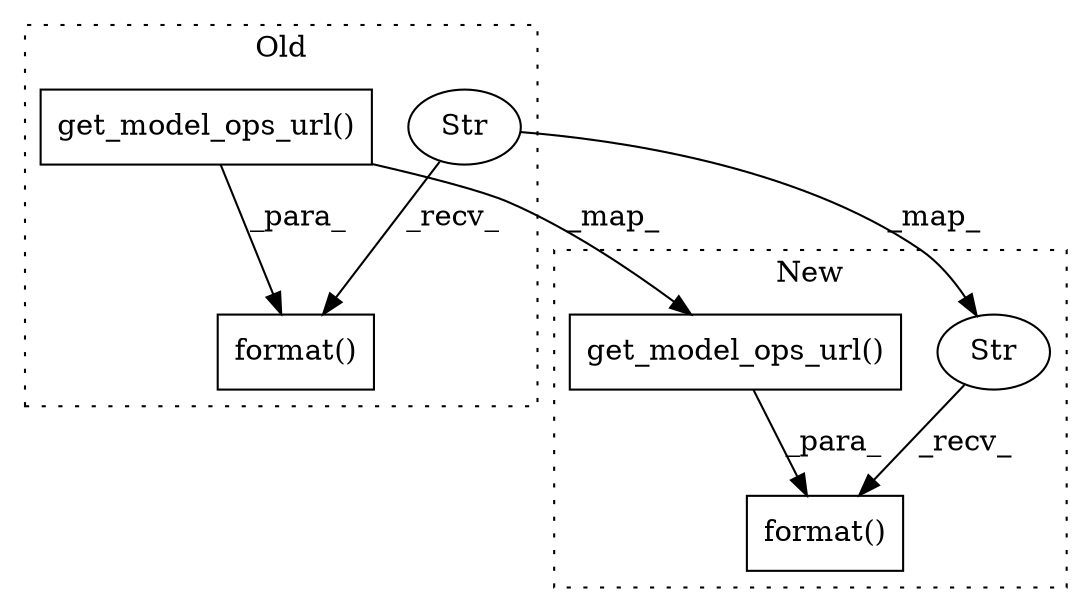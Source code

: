 digraph G {
subgraph cluster0 {
1 [label="get_model_ops_url()" a="75" s="4352,4400" l="34,1" shape="box"];
3 [label="format()" a="75" s="4273,4434" l="79,1" shape="box"];
5 [label="Str" a="66" s="4273" l="58" shape="ellipse"];
label = "Old";
style="dotted";
}
subgraph cluster1 {
2 [label="get_model_ops_url()" a="75" s="6693,6741" l="34,1" shape="box"];
4 [label="format()" a="75" s="6656,6742" l="37,1" shape="box"];
6 [label="Str" a="66" s="6656" l="29" shape="ellipse"];
label = "New";
style="dotted";
}
1 -> 3 [label="_para_"];
1 -> 2 [label="_map_"];
2 -> 4 [label="_para_"];
5 -> 3 [label="_recv_"];
5 -> 6 [label="_map_"];
6 -> 4 [label="_recv_"];
}
